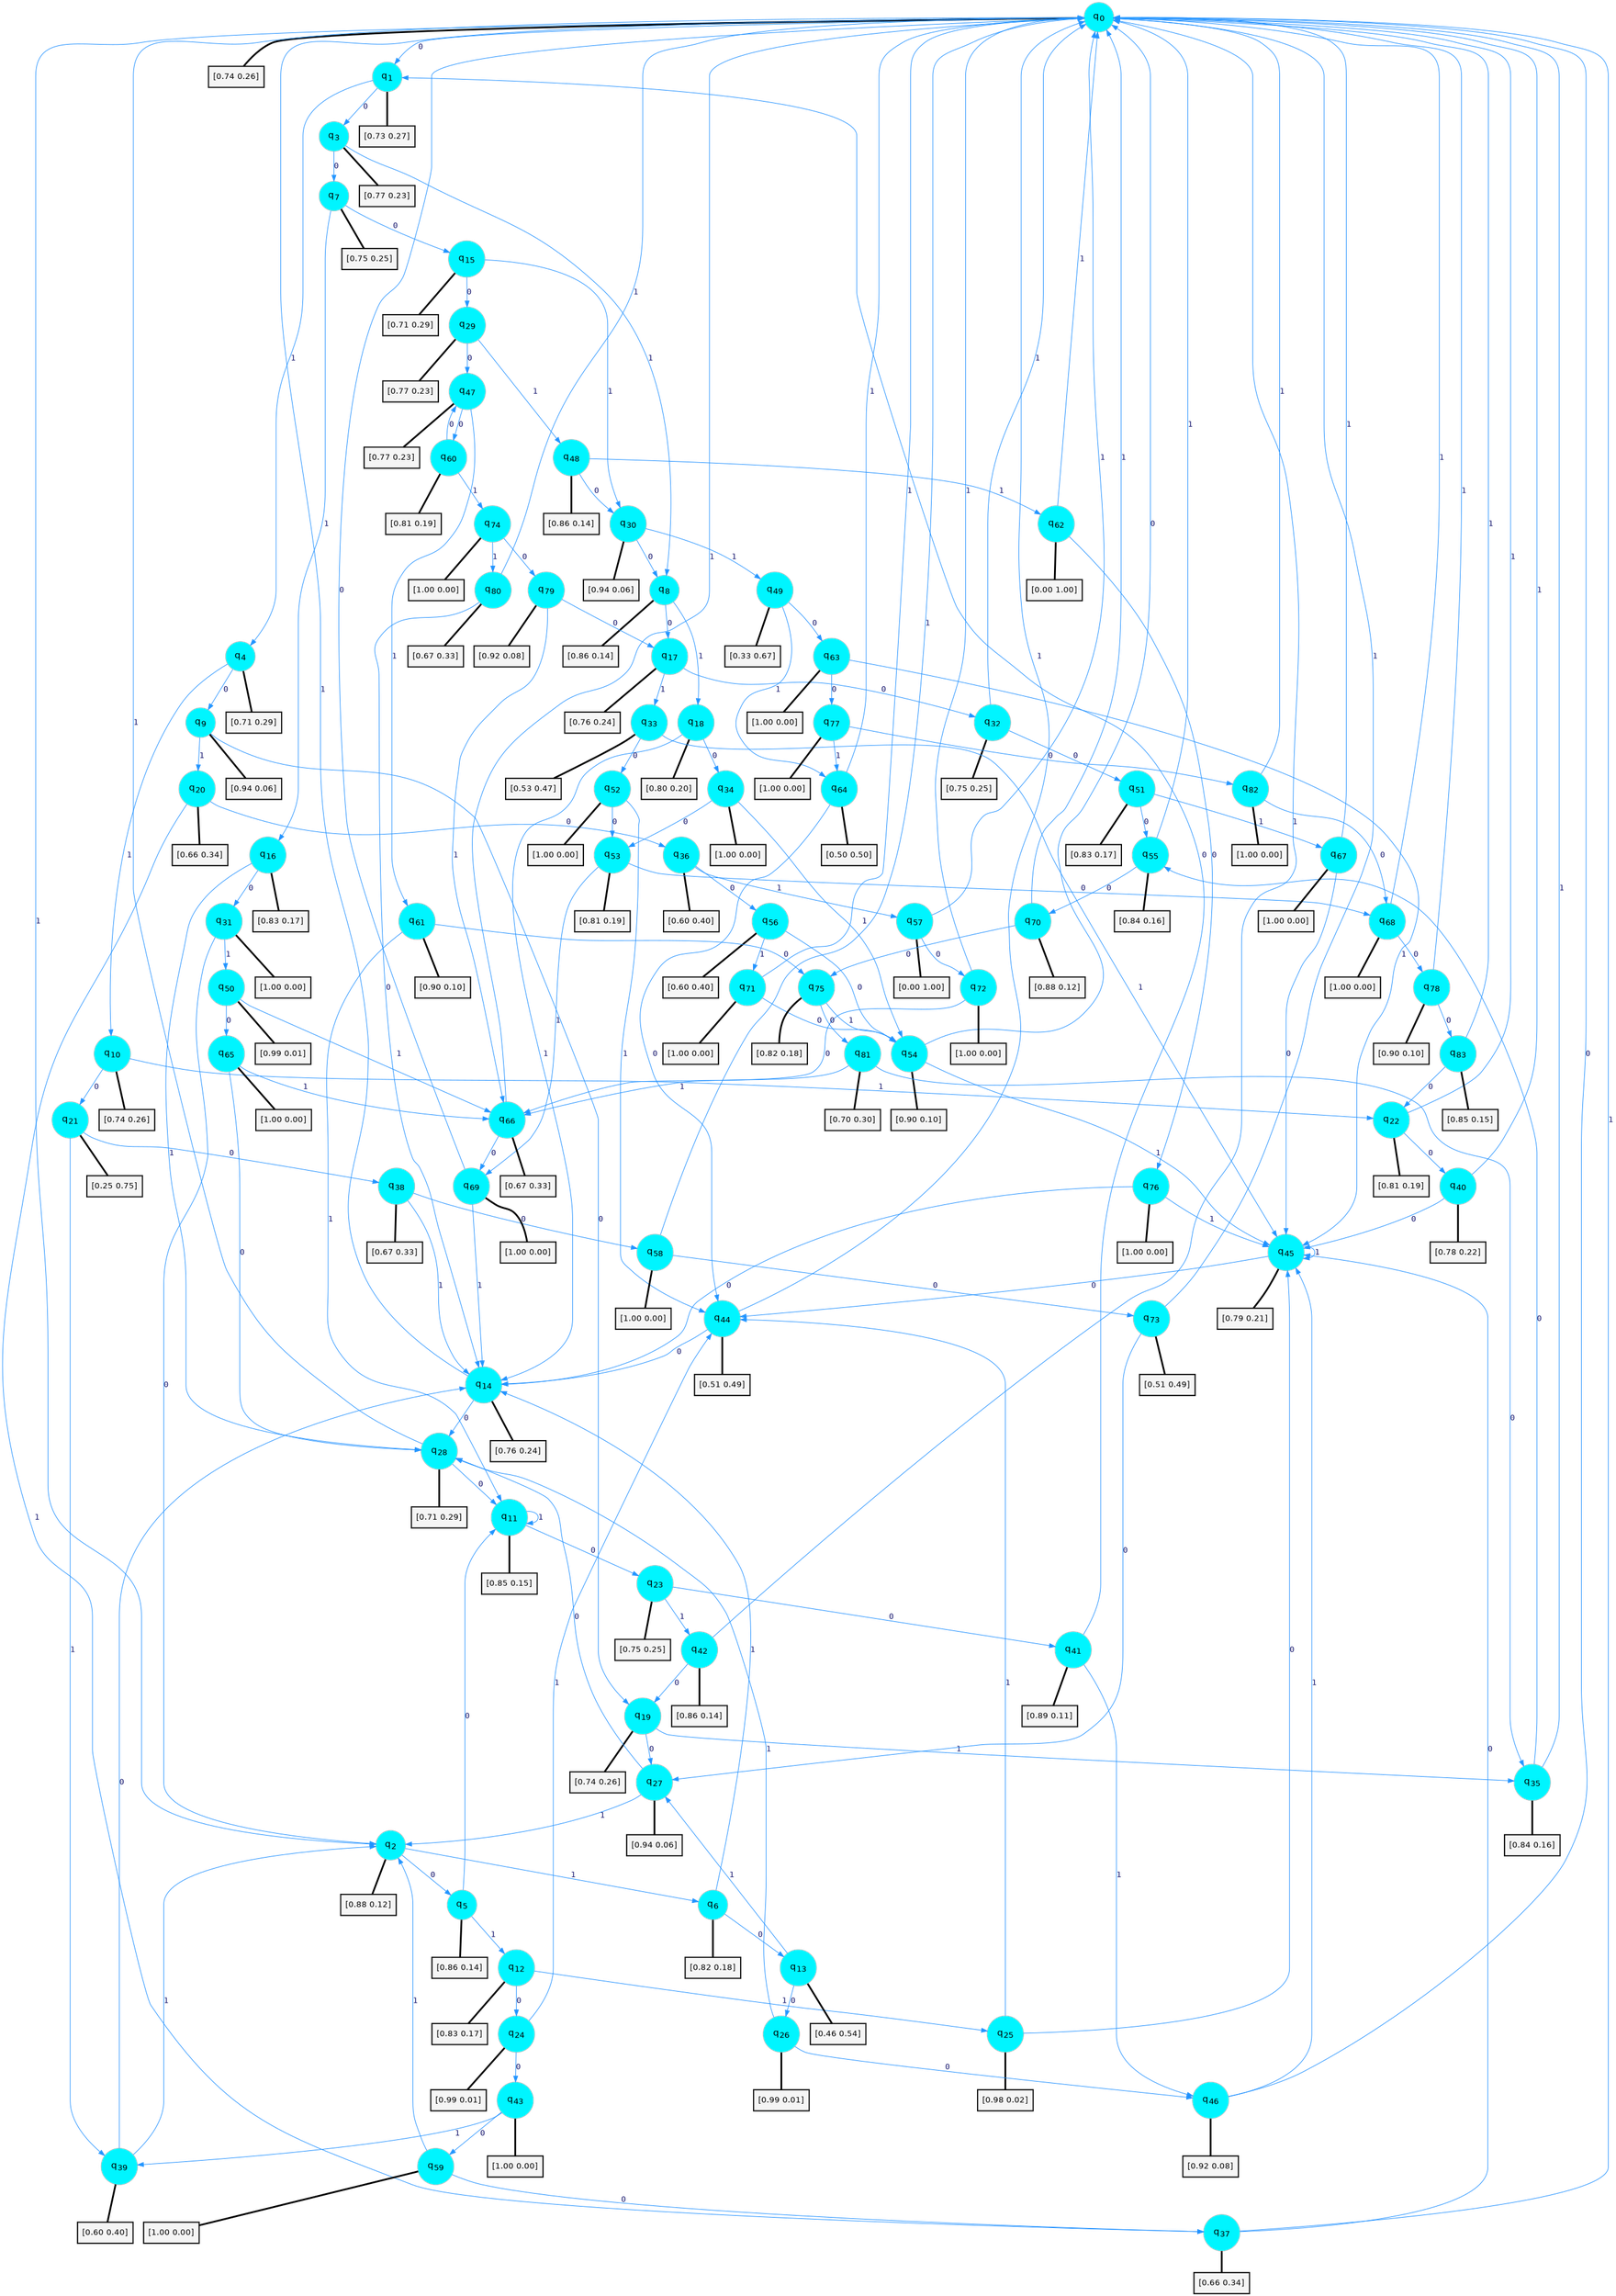 digraph G {
graph [
bgcolor=transparent, dpi=300, rankdir=TD, size="40,25"];
node [
color=gray, fillcolor=turquoise1, fontcolor=black, fontname=Helvetica, fontsize=16, fontweight=bold, shape=circle, style=filled];
edge [
arrowsize=1, color=dodgerblue1, fontcolor=midnightblue, fontname=courier, fontweight=bold, penwidth=1, style=solid, weight=20];
0[label=<q<SUB>0</SUB>>];
1[label=<q<SUB>1</SUB>>];
2[label=<q<SUB>2</SUB>>];
3[label=<q<SUB>3</SUB>>];
4[label=<q<SUB>4</SUB>>];
5[label=<q<SUB>5</SUB>>];
6[label=<q<SUB>6</SUB>>];
7[label=<q<SUB>7</SUB>>];
8[label=<q<SUB>8</SUB>>];
9[label=<q<SUB>9</SUB>>];
10[label=<q<SUB>10</SUB>>];
11[label=<q<SUB>11</SUB>>];
12[label=<q<SUB>12</SUB>>];
13[label=<q<SUB>13</SUB>>];
14[label=<q<SUB>14</SUB>>];
15[label=<q<SUB>15</SUB>>];
16[label=<q<SUB>16</SUB>>];
17[label=<q<SUB>17</SUB>>];
18[label=<q<SUB>18</SUB>>];
19[label=<q<SUB>19</SUB>>];
20[label=<q<SUB>20</SUB>>];
21[label=<q<SUB>21</SUB>>];
22[label=<q<SUB>22</SUB>>];
23[label=<q<SUB>23</SUB>>];
24[label=<q<SUB>24</SUB>>];
25[label=<q<SUB>25</SUB>>];
26[label=<q<SUB>26</SUB>>];
27[label=<q<SUB>27</SUB>>];
28[label=<q<SUB>28</SUB>>];
29[label=<q<SUB>29</SUB>>];
30[label=<q<SUB>30</SUB>>];
31[label=<q<SUB>31</SUB>>];
32[label=<q<SUB>32</SUB>>];
33[label=<q<SUB>33</SUB>>];
34[label=<q<SUB>34</SUB>>];
35[label=<q<SUB>35</SUB>>];
36[label=<q<SUB>36</SUB>>];
37[label=<q<SUB>37</SUB>>];
38[label=<q<SUB>38</SUB>>];
39[label=<q<SUB>39</SUB>>];
40[label=<q<SUB>40</SUB>>];
41[label=<q<SUB>41</SUB>>];
42[label=<q<SUB>42</SUB>>];
43[label=<q<SUB>43</SUB>>];
44[label=<q<SUB>44</SUB>>];
45[label=<q<SUB>45</SUB>>];
46[label=<q<SUB>46</SUB>>];
47[label=<q<SUB>47</SUB>>];
48[label=<q<SUB>48</SUB>>];
49[label=<q<SUB>49</SUB>>];
50[label=<q<SUB>50</SUB>>];
51[label=<q<SUB>51</SUB>>];
52[label=<q<SUB>52</SUB>>];
53[label=<q<SUB>53</SUB>>];
54[label=<q<SUB>54</SUB>>];
55[label=<q<SUB>55</SUB>>];
56[label=<q<SUB>56</SUB>>];
57[label=<q<SUB>57</SUB>>];
58[label=<q<SUB>58</SUB>>];
59[label=<q<SUB>59</SUB>>];
60[label=<q<SUB>60</SUB>>];
61[label=<q<SUB>61</SUB>>];
62[label=<q<SUB>62</SUB>>];
63[label=<q<SUB>63</SUB>>];
64[label=<q<SUB>64</SUB>>];
65[label=<q<SUB>65</SUB>>];
66[label=<q<SUB>66</SUB>>];
67[label=<q<SUB>67</SUB>>];
68[label=<q<SUB>68</SUB>>];
69[label=<q<SUB>69</SUB>>];
70[label=<q<SUB>70</SUB>>];
71[label=<q<SUB>71</SUB>>];
72[label=<q<SUB>72</SUB>>];
73[label=<q<SUB>73</SUB>>];
74[label=<q<SUB>74</SUB>>];
75[label=<q<SUB>75</SUB>>];
76[label=<q<SUB>76</SUB>>];
77[label=<q<SUB>77</SUB>>];
78[label=<q<SUB>78</SUB>>];
79[label=<q<SUB>79</SUB>>];
80[label=<q<SUB>80</SUB>>];
81[label=<q<SUB>81</SUB>>];
82[label=<q<SUB>82</SUB>>];
83[label=<q<SUB>83</SUB>>];
84[label="[0.74 0.26]", shape=box,fontcolor=black, fontname=Helvetica, fontsize=14, penwidth=2, fillcolor=whitesmoke,color=black];
85[label="[0.73 0.27]", shape=box,fontcolor=black, fontname=Helvetica, fontsize=14, penwidth=2, fillcolor=whitesmoke,color=black];
86[label="[0.88 0.12]", shape=box,fontcolor=black, fontname=Helvetica, fontsize=14, penwidth=2, fillcolor=whitesmoke,color=black];
87[label="[0.77 0.23]", shape=box,fontcolor=black, fontname=Helvetica, fontsize=14, penwidth=2, fillcolor=whitesmoke,color=black];
88[label="[0.71 0.29]", shape=box,fontcolor=black, fontname=Helvetica, fontsize=14, penwidth=2, fillcolor=whitesmoke,color=black];
89[label="[0.86 0.14]", shape=box,fontcolor=black, fontname=Helvetica, fontsize=14, penwidth=2, fillcolor=whitesmoke,color=black];
90[label="[0.82 0.18]", shape=box,fontcolor=black, fontname=Helvetica, fontsize=14, penwidth=2, fillcolor=whitesmoke,color=black];
91[label="[0.75 0.25]", shape=box,fontcolor=black, fontname=Helvetica, fontsize=14, penwidth=2, fillcolor=whitesmoke,color=black];
92[label="[0.86 0.14]", shape=box,fontcolor=black, fontname=Helvetica, fontsize=14, penwidth=2, fillcolor=whitesmoke,color=black];
93[label="[0.94 0.06]", shape=box,fontcolor=black, fontname=Helvetica, fontsize=14, penwidth=2, fillcolor=whitesmoke,color=black];
94[label="[0.74 0.26]", shape=box,fontcolor=black, fontname=Helvetica, fontsize=14, penwidth=2, fillcolor=whitesmoke,color=black];
95[label="[0.85 0.15]", shape=box,fontcolor=black, fontname=Helvetica, fontsize=14, penwidth=2, fillcolor=whitesmoke,color=black];
96[label="[0.83 0.17]", shape=box,fontcolor=black, fontname=Helvetica, fontsize=14, penwidth=2, fillcolor=whitesmoke,color=black];
97[label="[0.46 0.54]", shape=box,fontcolor=black, fontname=Helvetica, fontsize=14, penwidth=2, fillcolor=whitesmoke,color=black];
98[label="[0.76 0.24]", shape=box,fontcolor=black, fontname=Helvetica, fontsize=14, penwidth=2, fillcolor=whitesmoke,color=black];
99[label="[0.71 0.29]", shape=box,fontcolor=black, fontname=Helvetica, fontsize=14, penwidth=2, fillcolor=whitesmoke,color=black];
100[label="[0.83 0.17]", shape=box,fontcolor=black, fontname=Helvetica, fontsize=14, penwidth=2, fillcolor=whitesmoke,color=black];
101[label="[0.76 0.24]", shape=box,fontcolor=black, fontname=Helvetica, fontsize=14, penwidth=2, fillcolor=whitesmoke,color=black];
102[label="[0.80 0.20]", shape=box,fontcolor=black, fontname=Helvetica, fontsize=14, penwidth=2, fillcolor=whitesmoke,color=black];
103[label="[0.74 0.26]", shape=box,fontcolor=black, fontname=Helvetica, fontsize=14, penwidth=2, fillcolor=whitesmoke,color=black];
104[label="[0.66 0.34]", shape=box,fontcolor=black, fontname=Helvetica, fontsize=14, penwidth=2, fillcolor=whitesmoke,color=black];
105[label="[0.25 0.75]", shape=box,fontcolor=black, fontname=Helvetica, fontsize=14, penwidth=2, fillcolor=whitesmoke,color=black];
106[label="[0.81 0.19]", shape=box,fontcolor=black, fontname=Helvetica, fontsize=14, penwidth=2, fillcolor=whitesmoke,color=black];
107[label="[0.75 0.25]", shape=box,fontcolor=black, fontname=Helvetica, fontsize=14, penwidth=2, fillcolor=whitesmoke,color=black];
108[label="[0.99 0.01]", shape=box,fontcolor=black, fontname=Helvetica, fontsize=14, penwidth=2, fillcolor=whitesmoke,color=black];
109[label="[0.98 0.02]", shape=box,fontcolor=black, fontname=Helvetica, fontsize=14, penwidth=2, fillcolor=whitesmoke,color=black];
110[label="[0.99 0.01]", shape=box,fontcolor=black, fontname=Helvetica, fontsize=14, penwidth=2, fillcolor=whitesmoke,color=black];
111[label="[0.94 0.06]", shape=box,fontcolor=black, fontname=Helvetica, fontsize=14, penwidth=2, fillcolor=whitesmoke,color=black];
112[label="[0.71 0.29]", shape=box,fontcolor=black, fontname=Helvetica, fontsize=14, penwidth=2, fillcolor=whitesmoke,color=black];
113[label="[0.77 0.23]", shape=box,fontcolor=black, fontname=Helvetica, fontsize=14, penwidth=2, fillcolor=whitesmoke,color=black];
114[label="[0.94 0.06]", shape=box,fontcolor=black, fontname=Helvetica, fontsize=14, penwidth=2, fillcolor=whitesmoke,color=black];
115[label="[1.00 0.00]", shape=box,fontcolor=black, fontname=Helvetica, fontsize=14, penwidth=2, fillcolor=whitesmoke,color=black];
116[label="[0.75 0.25]", shape=box,fontcolor=black, fontname=Helvetica, fontsize=14, penwidth=2, fillcolor=whitesmoke,color=black];
117[label="[0.53 0.47]", shape=box,fontcolor=black, fontname=Helvetica, fontsize=14, penwidth=2, fillcolor=whitesmoke,color=black];
118[label="[1.00 0.00]", shape=box,fontcolor=black, fontname=Helvetica, fontsize=14, penwidth=2, fillcolor=whitesmoke,color=black];
119[label="[0.84 0.16]", shape=box,fontcolor=black, fontname=Helvetica, fontsize=14, penwidth=2, fillcolor=whitesmoke,color=black];
120[label="[0.60 0.40]", shape=box,fontcolor=black, fontname=Helvetica, fontsize=14, penwidth=2, fillcolor=whitesmoke,color=black];
121[label="[0.66 0.34]", shape=box,fontcolor=black, fontname=Helvetica, fontsize=14, penwidth=2, fillcolor=whitesmoke,color=black];
122[label="[0.67 0.33]", shape=box,fontcolor=black, fontname=Helvetica, fontsize=14, penwidth=2, fillcolor=whitesmoke,color=black];
123[label="[0.60 0.40]", shape=box,fontcolor=black, fontname=Helvetica, fontsize=14, penwidth=2, fillcolor=whitesmoke,color=black];
124[label="[0.78 0.22]", shape=box,fontcolor=black, fontname=Helvetica, fontsize=14, penwidth=2, fillcolor=whitesmoke,color=black];
125[label="[0.89 0.11]", shape=box,fontcolor=black, fontname=Helvetica, fontsize=14, penwidth=2, fillcolor=whitesmoke,color=black];
126[label="[0.86 0.14]", shape=box,fontcolor=black, fontname=Helvetica, fontsize=14, penwidth=2, fillcolor=whitesmoke,color=black];
127[label="[1.00 0.00]", shape=box,fontcolor=black, fontname=Helvetica, fontsize=14, penwidth=2, fillcolor=whitesmoke,color=black];
128[label="[0.51 0.49]", shape=box,fontcolor=black, fontname=Helvetica, fontsize=14, penwidth=2, fillcolor=whitesmoke,color=black];
129[label="[0.79 0.21]", shape=box,fontcolor=black, fontname=Helvetica, fontsize=14, penwidth=2, fillcolor=whitesmoke,color=black];
130[label="[0.92 0.08]", shape=box,fontcolor=black, fontname=Helvetica, fontsize=14, penwidth=2, fillcolor=whitesmoke,color=black];
131[label="[0.77 0.23]", shape=box,fontcolor=black, fontname=Helvetica, fontsize=14, penwidth=2, fillcolor=whitesmoke,color=black];
132[label="[0.86 0.14]", shape=box,fontcolor=black, fontname=Helvetica, fontsize=14, penwidth=2, fillcolor=whitesmoke,color=black];
133[label="[0.33 0.67]", shape=box,fontcolor=black, fontname=Helvetica, fontsize=14, penwidth=2, fillcolor=whitesmoke,color=black];
134[label="[0.99 0.01]", shape=box,fontcolor=black, fontname=Helvetica, fontsize=14, penwidth=2, fillcolor=whitesmoke,color=black];
135[label="[0.83 0.17]", shape=box,fontcolor=black, fontname=Helvetica, fontsize=14, penwidth=2, fillcolor=whitesmoke,color=black];
136[label="[1.00 0.00]", shape=box,fontcolor=black, fontname=Helvetica, fontsize=14, penwidth=2, fillcolor=whitesmoke,color=black];
137[label="[0.81 0.19]", shape=box,fontcolor=black, fontname=Helvetica, fontsize=14, penwidth=2, fillcolor=whitesmoke,color=black];
138[label="[0.90 0.10]", shape=box,fontcolor=black, fontname=Helvetica, fontsize=14, penwidth=2, fillcolor=whitesmoke,color=black];
139[label="[0.84 0.16]", shape=box,fontcolor=black, fontname=Helvetica, fontsize=14, penwidth=2, fillcolor=whitesmoke,color=black];
140[label="[0.60 0.40]", shape=box,fontcolor=black, fontname=Helvetica, fontsize=14, penwidth=2, fillcolor=whitesmoke,color=black];
141[label="[0.00 1.00]", shape=box,fontcolor=black, fontname=Helvetica, fontsize=14, penwidth=2, fillcolor=whitesmoke,color=black];
142[label="[1.00 0.00]", shape=box,fontcolor=black, fontname=Helvetica, fontsize=14, penwidth=2, fillcolor=whitesmoke,color=black];
143[label="[1.00 0.00]", shape=box,fontcolor=black, fontname=Helvetica, fontsize=14, penwidth=2, fillcolor=whitesmoke,color=black];
144[label="[0.81 0.19]", shape=box,fontcolor=black, fontname=Helvetica, fontsize=14, penwidth=2, fillcolor=whitesmoke,color=black];
145[label="[0.90 0.10]", shape=box,fontcolor=black, fontname=Helvetica, fontsize=14, penwidth=2, fillcolor=whitesmoke,color=black];
146[label="[0.00 1.00]", shape=box,fontcolor=black, fontname=Helvetica, fontsize=14, penwidth=2, fillcolor=whitesmoke,color=black];
147[label="[1.00 0.00]", shape=box,fontcolor=black, fontname=Helvetica, fontsize=14, penwidth=2, fillcolor=whitesmoke,color=black];
148[label="[0.50 0.50]", shape=box,fontcolor=black, fontname=Helvetica, fontsize=14, penwidth=2, fillcolor=whitesmoke,color=black];
149[label="[1.00 0.00]", shape=box,fontcolor=black, fontname=Helvetica, fontsize=14, penwidth=2, fillcolor=whitesmoke,color=black];
150[label="[0.67 0.33]", shape=box,fontcolor=black, fontname=Helvetica, fontsize=14, penwidth=2, fillcolor=whitesmoke,color=black];
151[label="[1.00 0.00]", shape=box,fontcolor=black, fontname=Helvetica, fontsize=14, penwidth=2, fillcolor=whitesmoke,color=black];
152[label="[1.00 0.00]", shape=box,fontcolor=black, fontname=Helvetica, fontsize=14, penwidth=2, fillcolor=whitesmoke,color=black];
153[label="[1.00 0.00]", shape=box,fontcolor=black, fontname=Helvetica, fontsize=14, penwidth=2, fillcolor=whitesmoke,color=black];
154[label="[0.88 0.12]", shape=box,fontcolor=black, fontname=Helvetica, fontsize=14, penwidth=2, fillcolor=whitesmoke,color=black];
155[label="[1.00 0.00]", shape=box,fontcolor=black, fontname=Helvetica, fontsize=14, penwidth=2, fillcolor=whitesmoke,color=black];
156[label="[1.00 0.00]", shape=box,fontcolor=black, fontname=Helvetica, fontsize=14, penwidth=2, fillcolor=whitesmoke,color=black];
157[label="[0.51 0.49]", shape=box,fontcolor=black, fontname=Helvetica, fontsize=14, penwidth=2, fillcolor=whitesmoke,color=black];
158[label="[1.00 0.00]", shape=box,fontcolor=black, fontname=Helvetica, fontsize=14, penwidth=2, fillcolor=whitesmoke,color=black];
159[label="[0.82 0.18]", shape=box,fontcolor=black, fontname=Helvetica, fontsize=14, penwidth=2, fillcolor=whitesmoke,color=black];
160[label="[1.00 0.00]", shape=box,fontcolor=black, fontname=Helvetica, fontsize=14, penwidth=2, fillcolor=whitesmoke,color=black];
161[label="[1.00 0.00]", shape=box,fontcolor=black, fontname=Helvetica, fontsize=14, penwidth=2, fillcolor=whitesmoke,color=black];
162[label="[0.90 0.10]", shape=box,fontcolor=black, fontname=Helvetica, fontsize=14, penwidth=2, fillcolor=whitesmoke,color=black];
163[label="[0.92 0.08]", shape=box,fontcolor=black, fontname=Helvetica, fontsize=14, penwidth=2, fillcolor=whitesmoke,color=black];
164[label="[0.67 0.33]", shape=box,fontcolor=black, fontname=Helvetica, fontsize=14, penwidth=2, fillcolor=whitesmoke,color=black];
165[label="[0.70 0.30]", shape=box,fontcolor=black, fontname=Helvetica, fontsize=14, penwidth=2, fillcolor=whitesmoke,color=black];
166[label="[1.00 0.00]", shape=box,fontcolor=black, fontname=Helvetica, fontsize=14, penwidth=2, fillcolor=whitesmoke,color=black];
167[label="[0.85 0.15]", shape=box,fontcolor=black, fontname=Helvetica, fontsize=14, penwidth=2, fillcolor=whitesmoke,color=black];
0->1 [label=0];
0->2 [label=1];
0->84 [arrowhead=none, penwidth=3,color=black];
1->3 [label=0];
1->4 [label=1];
1->85 [arrowhead=none, penwidth=3,color=black];
2->5 [label=0];
2->6 [label=1];
2->86 [arrowhead=none, penwidth=3,color=black];
3->7 [label=0];
3->8 [label=1];
3->87 [arrowhead=none, penwidth=3,color=black];
4->9 [label=0];
4->10 [label=1];
4->88 [arrowhead=none, penwidth=3,color=black];
5->11 [label=0];
5->12 [label=1];
5->89 [arrowhead=none, penwidth=3,color=black];
6->13 [label=0];
6->14 [label=1];
6->90 [arrowhead=none, penwidth=3,color=black];
7->15 [label=0];
7->16 [label=1];
7->91 [arrowhead=none, penwidth=3,color=black];
8->17 [label=0];
8->18 [label=1];
8->92 [arrowhead=none, penwidth=3,color=black];
9->19 [label=0];
9->20 [label=1];
9->93 [arrowhead=none, penwidth=3,color=black];
10->21 [label=0];
10->22 [label=1];
10->94 [arrowhead=none, penwidth=3,color=black];
11->23 [label=0];
11->11 [label=1];
11->95 [arrowhead=none, penwidth=3,color=black];
12->24 [label=0];
12->25 [label=1];
12->96 [arrowhead=none, penwidth=3,color=black];
13->26 [label=0];
13->27 [label=1];
13->97 [arrowhead=none, penwidth=3,color=black];
14->28 [label=0];
14->0 [label=1];
14->98 [arrowhead=none, penwidth=3,color=black];
15->29 [label=0];
15->30 [label=1];
15->99 [arrowhead=none, penwidth=3,color=black];
16->31 [label=0];
16->28 [label=1];
16->100 [arrowhead=none, penwidth=3,color=black];
17->32 [label=0];
17->33 [label=1];
17->101 [arrowhead=none, penwidth=3,color=black];
18->34 [label=0];
18->14 [label=1];
18->102 [arrowhead=none, penwidth=3,color=black];
19->27 [label=0];
19->35 [label=1];
19->103 [arrowhead=none, penwidth=3,color=black];
20->36 [label=0];
20->37 [label=1];
20->104 [arrowhead=none, penwidth=3,color=black];
21->38 [label=0];
21->39 [label=1];
21->105 [arrowhead=none, penwidth=3,color=black];
22->40 [label=0];
22->0 [label=1];
22->106 [arrowhead=none, penwidth=3,color=black];
23->41 [label=0];
23->42 [label=1];
23->107 [arrowhead=none, penwidth=3,color=black];
24->43 [label=0];
24->44 [label=1];
24->108 [arrowhead=none, penwidth=3,color=black];
25->45 [label=0];
25->44 [label=1];
25->109 [arrowhead=none, penwidth=3,color=black];
26->46 [label=0];
26->28 [label=1];
26->110 [arrowhead=none, penwidth=3,color=black];
27->28 [label=0];
27->2 [label=1];
27->111 [arrowhead=none, penwidth=3,color=black];
28->11 [label=0];
28->0 [label=1];
28->112 [arrowhead=none, penwidth=3,color=black];
29->47 [label=0];
29->48 [label=1];
29->113 [arrowhead=none, penwidth=3,color=black];
30->8 [label=0];
30->49 [label=1];
30->114 [arrowhead=none, penwidth=3,color=black];
31->2 [label=0];
31->50 [label=1];
31->115 [arrowhead=none, penwidth=3,color=black];
32->51 [label=0];
32->0 [label=1];
32->116 [arrowhead=none, penwidth=3,color=black];
33->52 [label=0];
33->45 [label=1];
33->117 [arrowhead=none, penwidth=3,color=black];
34->53 [label=0];
34->54 [label=1];
34->118 [arrowhead=none, penwidth=3,color=black];
35->55 [label=0];
35->0 [label=1];
35->119 [arrowhead=none, penwidth=3,color=black];
36->56 [label=0];
36->57 [label=1];
36->120 [arrowhead=none, penwidth=3,color=black];
37->45 [label=0];
37->0 [label=1];
37->121 [arrowhead=none, penwidth=3,color=black];
38->58 [label=0];
38->14 [label=1];
38->122 [arrowhead=none, penwidth=3,color=black];
39->14 [label=0];
39->2 [label=1];
39->123 [arrowhead=none, penwidth=3,color=black];
40->45 [label=0];
40->0 [label=1];
40->124 [arrowhead=none, penwidth=3,color=black];
41->1 [label=0];
41->46 [label=1];
41->125 [arrowhead=none, penwidth=3,color=black];
42->19 [label=0];
42->0 [label=1];
42->126 [arrowhead=none, penwidth=3,color=black];
43->59 [label=0];
43->39 [label=1];
43->127 [arrowhead=none, penwidth=3,color=black];
44->14 [label=0];
44->0 [label=1];
44->128 [arrowhead=none, penwidth=3,color=black];
45->44 [label=0];
45->45 [label=1];
45->129 [arrowhead=none, penwidth=3,color=black];
46->0 [label=0];
46->45 [label=1];
46->130 [arrowhead=none, penwidth=3,color=black];
47->60 [label=0];
47->61 [label=1];
47->131 [arrowhead=none, penwidth=3,color=black];
48->30 [label=0];
48->62 [label=1];
48->132 [arrowhead=none, penwidth=3,color=black];
49->63 [label=0];
49->64 [label=1];
49->133 [arrowhead=none, penwidth=3,color=black];
50->65 [label=0];
50->66 [label=1];
50->134 [arrowhead=none, penwidth=3,color=black];
51->55 [label=0];
51->67 [label=1];
51->135 [arrowhead=none, penwidth=3,color=black];
52->53 [label=0];
52->44 [label=1];
52->136 [arrowhead=none, penwidth=3,color=black];
53->68 [label=0];
53->69 [label=1];
53->137 [arrowhead=none, penwidth=3,color=black];
54->0 [label=0];
54->45 [label=1];
54->138 [arrowhead=none, penwidth=3,color=black];
55->70 [label=0];
55->0 [label=1];
55->139 [arrowhead=none, penwidth=3,color=black];
56->54 [label=0];
56->71 [label=1];
56->140 [arrowhead=none, penwidth=3,color=black];
57->72 [label=0];
57->0 [label=1];
57->141 [arrowhead=none, penwidth=3,color=black];
58->73 [label=0];
58->0 [label=1];
58->142 [arrowhead=none, penwidth=3,color=black];
59->37 [label=0];
59->2 [label=1];
59->143 [arrowhead=none, penwidth=3,color=black];
60->47 [label=0];
60->74 [label=1];
60->144 [arrowhead=none, penwidth=3,color=black];
61->75 [label=0];
61->11 [label=1];
61->145 [arrowhead=none, penwidth=3,color=black];
62->76 [label=0];
62->0 [label=1];
62->146 [arrowhead=none, penwidth=3,color=black];
63->77 [label=0];
63->45 [label=1];
63->147 [arrowhead=none, penwidth=3,color=black];
64->44 [label=0];
64->0 [label=1];
64->148 [arrowhead=none, penwidth=3,color=black];
65->28 [label=0];
65->66 [label=1];
65->149 [arrowhead=none, penwidth=3,color=black];
66->69 [label=0];
66->0 [label=1];
66->150 [arrowhead=none, penwidth=3,color=black];
67->45 [label=0];
67->0 [label=1];
67->151 [arrowhead=none, penwidth=3,color=black];
68->78 [label=0];
68->0 [label=1];
68->152 [arrowhead=none, penwidth=3,color=black];
69->0 [label=0];
69->14 [label=1];
69->153 [arrowhead=none, penwidth=3,color=black];
70->75 [label=0];
70->0 [label=1];
70->154 [arrowhead=none, penwidth=3,color=black];
71->54 [label=0];
71->0 [label=1];
71->155 [arrowhead=none, penwidth=3,color=black];
72->66 [label=0];
72->0 [label=1];
72->156 [arrowhead=none, penwidth=3,color=black];
73->27 [label=0];
73->0 [label=1];
73->157 [arrowhead=none, penwidth=3,color=black];
74->79 [label=0];
74->80 [label=1];
74->158 [arrowhead=none, penwidth=3,color=black];
75->81 [label=0];
75->54 [label=1];
75->159 [arrowhead=none, penwidth=3,color=black];
76->14 [label=0];
76->45 [label=1];
76->160 [arrowhead=none, penwidth=3,color=black];
77->82 [label=0];
77->64 [label=1];
77->161 [arrowhead=none, penwidth=3,color=black];
78->83 [label=0];
78->0 [label=1];
78->162 [arrowhead=none, penwidth=3,color=black];
79->17 [label=0];
79->66 [label=1];
79->163 [arrowhead=none, penwidth=3,color=black];
80->14 [label=0];
80->0 [label=1];
80->164 [arrowhead=none, penwidth=3,color=black];
81->35 [label=0];
81->66 [label=1];
81->165 [arrowhead=none, penwidth=3,color=black];
82->68 [label=0];
82->0 [label=1];
82->166 [arrowhead=none, penwidth=3,color=black];
83->22 [label=0];
83->0 [label=1];
83->167 [arrowhead=none, penwidth=3,color=black];
}
